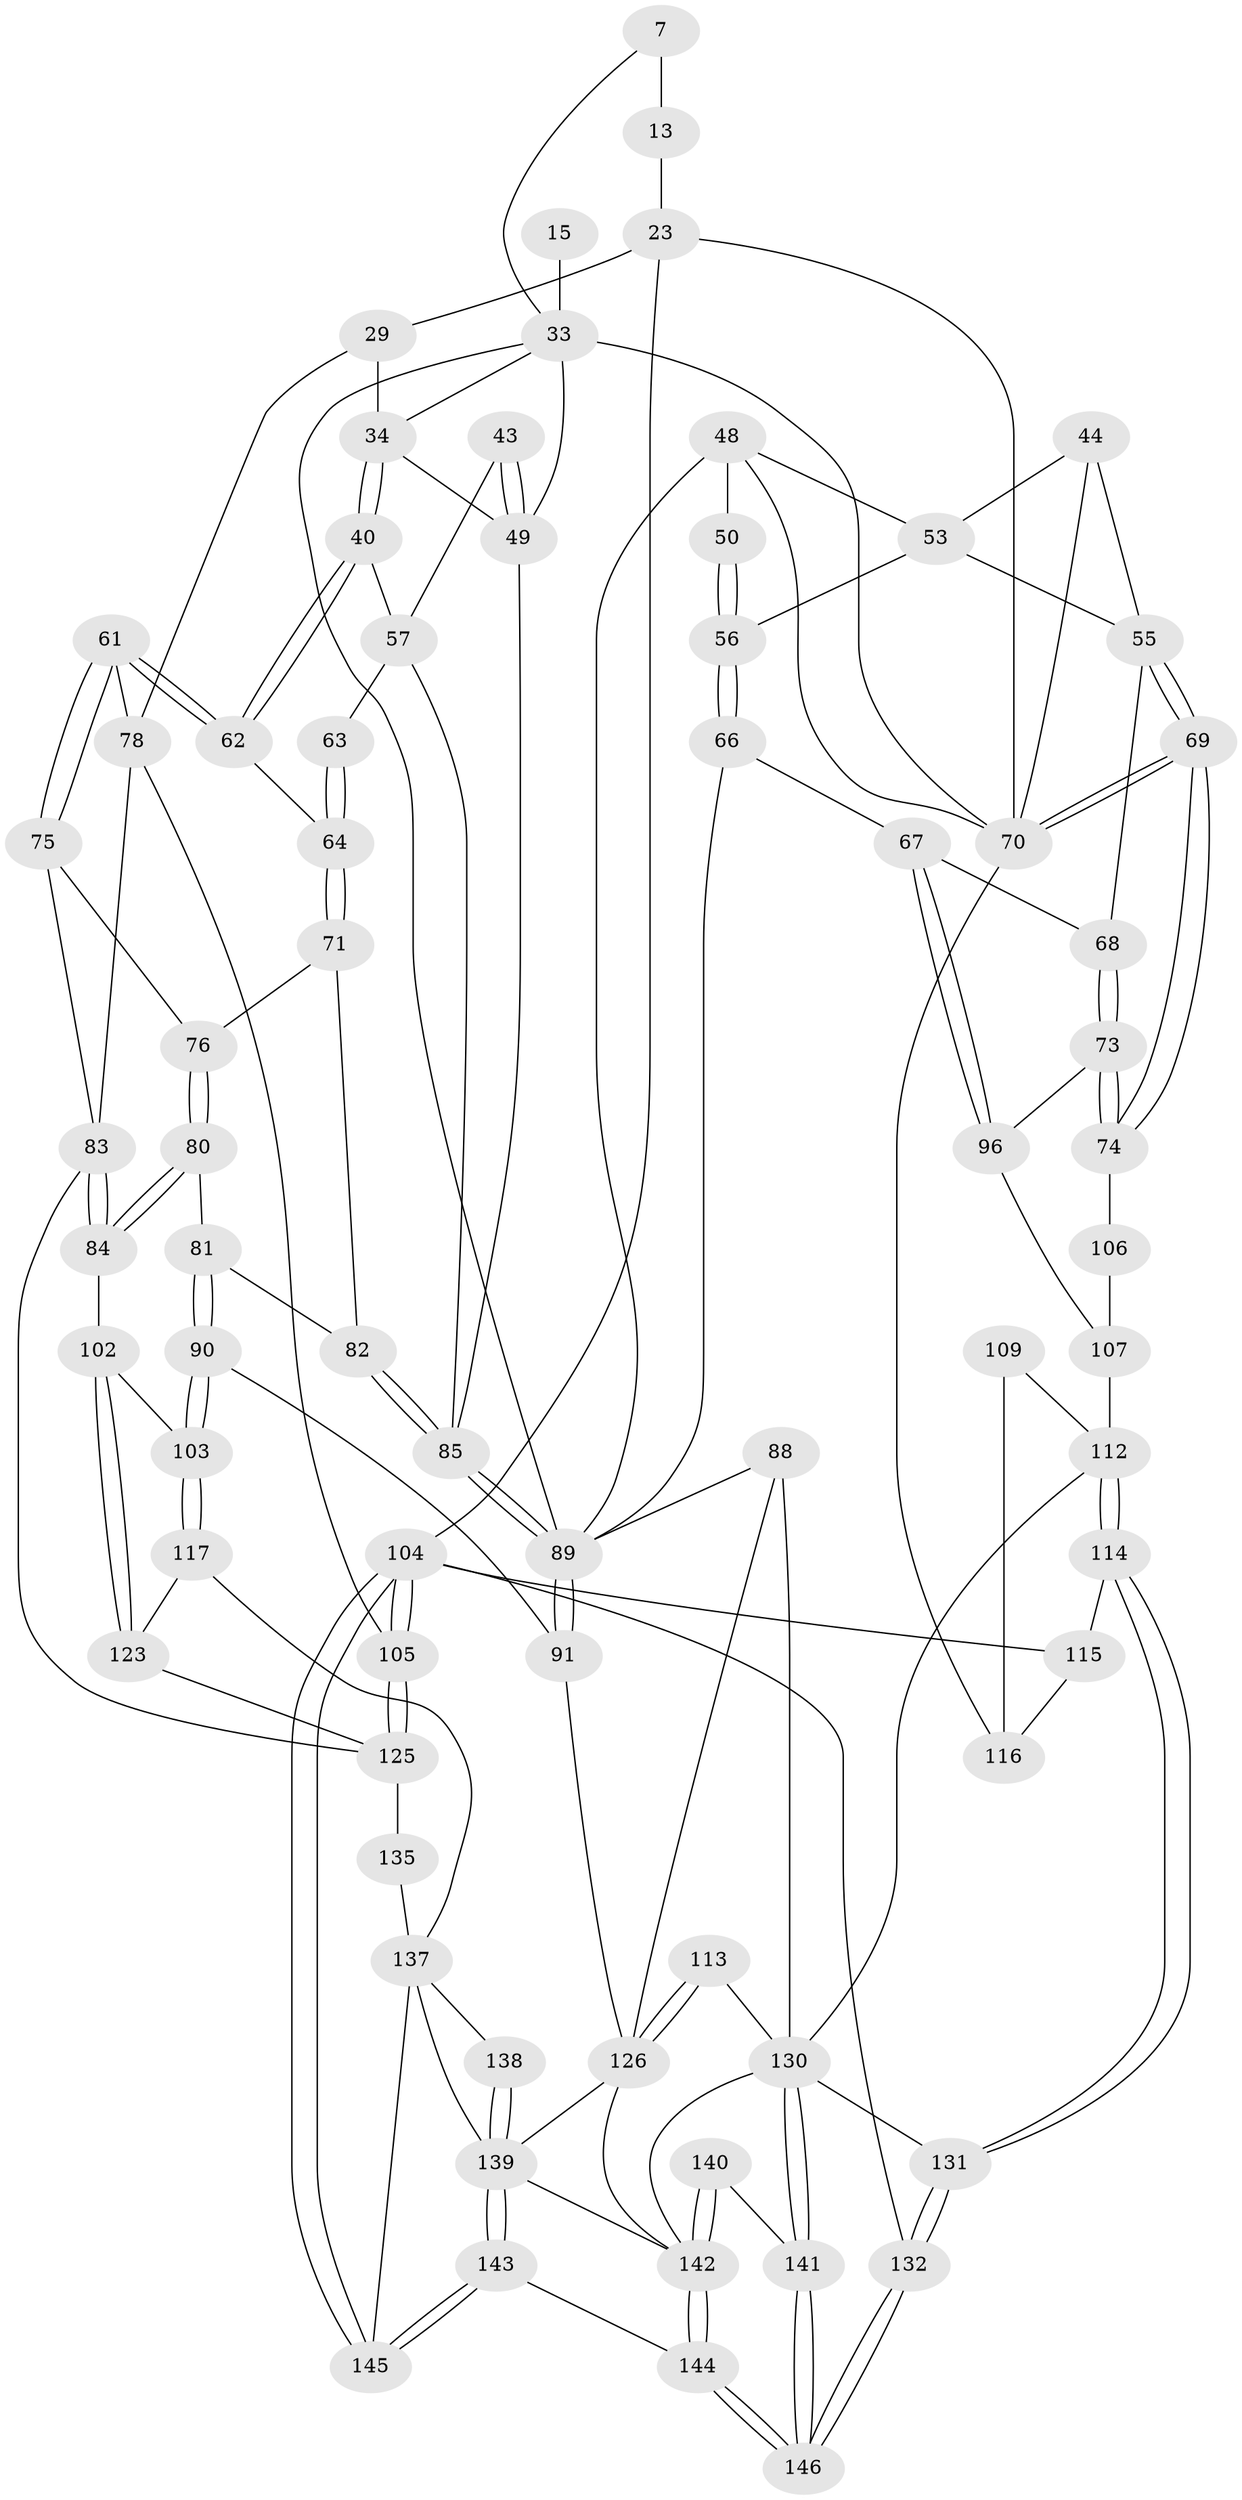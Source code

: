 // original degree distribution, {3: 0.02054794520547945, 4: 0.22602739726027396, 6: 0.22602739726027396, 5: 0.5273972602739726}
// Generated by graph-tools (version 1.1) at 2025/01/03/09/25 05:01:18]
// undirected, 73 vertices, 161 edges
graph export_dot {
graph [start="1"]
  node [color=gray90,style=filled];
  7 [pos="+0.7923242328035932+0.10906314685745391"];
  13 [pos="+0.8700696971884345+0.13139474040584753",super="+2+1"];
  15 [pos="+0.5169071993529426+0.18412846835082342"];
  23 [pos="+1+0.15758116646507453",super="+20+4"];
  29 [pos="+1+0.30563089959169554",super="+28+27"];
  33 [pos="+0.46237849834330746+0.2871265641982362",super="+16+17+14"];
  34 [pos="+0.8614015107317805+0.3293719626331421",super="+30"];
  40 [pos="+0.8349739416011716+0.3617213651077428"];
  43 [pos="+0.6696954057508004+0.3312923939035797"];
  44 [pos="+0.05135477218353675+0.34999269053633514",super="+39"];
  48 [pos="+0.34259601538696777+0.393309060296269",super="+36+37"];
  49 [pos="+0.6000682174251052+0.3989345187774533",super="+32+31"];
  50 [pos="+0.22155589655170435+0.40616955802868554"];
  53 [pos="+0.14607511852241897+0.39397841299990066",super="+38"];
  55 [pos="+0.06590037993681862+0.42896801258463474",super="+54"];
  56 [pos="+0.21774987042753793+0.41350612323474584"];
  57 [pos="+0.7270468966787345+0.44861994187019427",super="+42+41"];
  61 [pos="+0.8638007860828871+0.4701852715646866"];
  62 [pos="+0.8376415439339765+0.39939882179841485"];
  63 [pos="+0.7304497298373812+0.4485058834723929"];
  64 [pos="+0.7762950978206966+0.47386698599894295"];
  66 [pos="+0.2335730963632916+0.4945324572425145"];
  67 [pos="+0.21892074610606024+0.5019704453856352"];
  68 [pos="+0.12829285645152205+0.5007904596922315"];
  69 [pos="+0+0.528346570262265"];
  70 [pos="+0+0.5323644789251679",super="+45+26+25+24+19+18"];
  71 [pos="+0.7885259781302235+0.49968077042762243"];
  73 [pos="+0.07891226561737344+0.554775864607158"];
  74 [pos="+0.06905979282843618+0.5620492110102836"];
  75 [pos="+0.8556182622306913+0.48927020913529373"];
  76 [pos="+0.8313589639561043+0.5010346542041175"];
  78 [pos="+1+0.6313036876963061",super="+60+77"];
  80 [pos="+0.8231467337556977+0.5646577280416515"];
  81 [pos="+0.7800761374149799+0.5419180486688526"];
  82 [pos="+0.7764684132275135+0.5227213702227193",super="+72"];
  83 [pos="+0.8890485913843073+0.6890713188687865",super="+79"];
  84 [pos="+0.8837698377850441+0.6883342115522673"];
  85 [pos="+0.6754233680115533+0.5418057268234939",super="+59"];
  88 [pos="+0.3532838148684656+0.5746501159592373",super="+87"];
  89 [pos="+0.6596101059401822+0.6167622169886365",super="+86+65"];
  90 [pos="+0.6962426826330596+0.6842925907525306"];
  91 [pos="+0.6937559927294121+0.6838535980953909"];
  96 [pos="+0.19157541326505387+0.5905251157408632"];
  102 [pos="+0.7597735447528938+0.6966238030850772"];
  103 [pos="+0.7275099397641096+0.6946943954723233"];
  104 [pos="+1+1",super="+95"];
  105 [pos="+1+1"];
  106 [pos="+0.07755463666740424+0.5840029110251365"];
  107 [pos="+0.08224981056465806+0.6201940418225754",super="+100+101"];
  109 [pos="+0.019750913762530867+0.6914209499847322"];
  112 [pos="+0.16432037358464777+0.775009813877957",super="+99+108"];
  113 [pos="+0.4885349309844398+0.7550760492986223"];
  114 [pos="+0.1553084612480766+0.7839180318945143"];
  115 [pos="+0.13448149499253653+0.7889699852828547",super="+94"];
  116 [pos="+0.07924203452451821+0.7628296576854915",super="+93+92"];
  117 [pos="+0.7407242109053791+0.8647211977888436"];
  123 [pos="+0.7993920010708979+0.8597539447342252"];
  125 [pos="+0.8927908803533672+0.9008300441420609",super="+124"];
  126 [pos="+0.47315334554158833+0.7982563281692961",super="+122+110+111"];
  130 [pos="+0.2790503486800455+0.9429412087194302",super="+129+98+97"];
  131 [pos="+0.19193941329407482+0.9073123771524331"];
  132 [pos="+0+1"];
  135 [pos="+0.79044884130869+0.9546735861870534"];
  137 [pos="+0.7158499187040813+0.9780522070544597",super="+136+119+118"];
  138 [pos="+0.6665665195826191+0.8966741369501755"];
  139 [pos="+0.5962504049024168+1",super="+133+121"];
  140 [pos="+0.3964426842501882+0.9569444672337724"];
  141 [pos="+0.29205762625424225+0.9941427676038741"];
  142 [pos="+0.48008712039809043+1",super="+134+127+128"];
  143 [pos="+0.5948340655217542+1"];
  144 [pos="+0.5784381339683993+1"];
  145 [pos="+0.643591525253205+1"];
  146 [pos="+0.25310333266818613+1"];
  7 -- 13 [weight=2];
  7 -- 33;
  13 -- 23 [weight=2];
  15 -- 33 [weight=3];
  23 -- 29 [weight=2];
  23 -- 104 [weight=2];
  23 -- 70 [weight=2];
  29 -- 78 [weight=2];
  29 -- 34 [weight=2];
  33 -- 49;
  33 -- 89;
  33 -- 70 [weight=3];
  33 -- 34;
  34 -- 40;
  34 -- 40;
  34 -- 49;
  40 -- 62;
  40 -- 62;
  40 -- 57;
  43 -- 49 [weight=2];
  43 -- 49;
  43 -- 57;
  44 -- 55;
  44 -- 70 [weight=2];
  44 -- 53;
  48 -- 50 [weight=2];
  48 -- 89;
  48 -- 70;
  48 -- 53;
  49 -- 85;
  50 -- 56;
  50 -- 56;
  53 -- 56;
  53 -- 55;
  55 -- 69;
  55 -- 69;
  55 -- 68;
  56 -- 66;
  56 -- 66;
  57 -- 63 [weight=2];
  57 -- 85;
  61 -- 62;
  61 -- 62;
  61 -- 75;
  61 -- 75;
  61 -- 78;
  62 -- 64;
  63 -- 64;
  63 -- 64;
  64 -- 71;
  64 -- 71;
  66 -- 67;
  66 -- 89;
  67 -- 68;
  67 -- 96;
  67 -- 96;
  68 -- 73;
  68 -- 73;
  69 -- 70;
  69 -- 70;
  69 -- 74;
  69 -- 74;
  70 -- 116;
  71 -- 76;
  71 -- 82;
  73 -- 74;
  73 -- 74;
  73 -- 96;
  74 -- 106;
  75 -- 76;
  75 -- 83;
  76 -- 80;
  76 -- 80;
  78 -- 105;
  78 -- 83;
  80 -- 81;
  80 -- 84;
  80 -- 84;
  81 -- 82;
  81 -- 90;
  81 -- 90;
  82 -- 85 [weight=2];
  82 -- 85;
  83 -- 84;
  83 -- 84;
  83 -- 125;
  84 -- 102;
  85 -- 89 [weight=2];
  85 -- 89;
  88 -- 89 [weight=2];
  88 -- 126;
  88 -- 130;
  89 -- 91;
  89 -- 91;
  90 -- 91;
  90 -- 103;
  90 -- 103;
  91 -- 126;
  96 -- 107;
  102 -- 103;
  102 -- 123;
  102 -- 123;
  103 -- 117;
  103 -- 117;
  104 -- 105;
  104 -- 105;
  104 -- 145;
  104 -- 145;
  104 -- 132;
  104 -- 115;
  105 -- 125;
  105 -- 125;
  106 -- 107 [weight=2];
  107 -- 112 [weight=2];
  109 -- 116 [weight=2];
  109 -- 112;
  112 -- 114;
  112 -- 114;
  112 -- 130;
  113 -- 126 [weight=2];
  113 -- 126;
  113 -- 130;
  114 -- 115;
  114 -- 131;
  114 -- 131;
  115 -- 116 [weight=2];
  117 -- 123;
  117 -- 137;
  123 -- 125;
  125 -- 135;
  126 -- 139;
  126 -- 142;
  130 -- 131;
  130 -- 141;
  130 -- 141;
  130 -- 142;
  131 -- 132;
  131 -- 132;
  132 -- 146;
  132 -- 146;
  135 -- 137 [weight=2];
  137 -- 138;
  137 -- 145;
  137 -- 139;
  138 -- 139 [weight=2];
  138 -- 139;
  139 -- 143;
  139 -- 143;
  139 -- 142;
  140 -- 141;
  140 -- 142 [weight=2];
  140 -- 142;
  141 -- 146;
  141 -- 146;
  142 -- 144;
  142 -- 144;
  143 -- 144;
  143 -- 145;
  143 -- 145;
  144 -- 146;
  144 -- 146;
}
